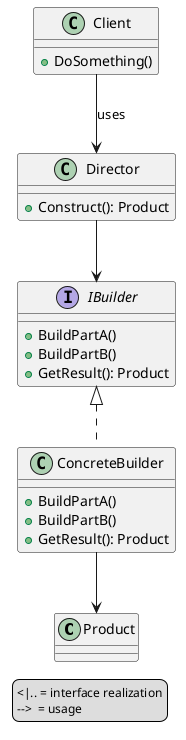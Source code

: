 @startuml BuilderPattern
skinparam legendFontSize 12

class Product

interface IBuilder {
  +BuildPartA()
  +BuildPartB()
  +GetResult(): Product
}

class ConcreteBuilder {
  +BuildPartA()
  +BuildPartB()
  +GetResult(): Product
}
IBuilder <|.. ConcreteBuilder

class Director {
  +Construct(): Product
}
class Client {
  +DoSomething()
}
Director --> IBuilder
ConcreteBuilder --> Product
Client --> Director : uses

legend left
  <|.. = interface realization
  -->  = usage
end legend
@enduml
